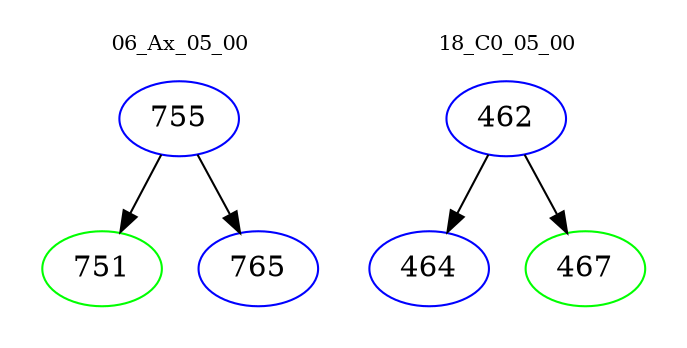 digraph{
subgraph cluster_0 {
color = white
label = "06_Ax_05_00";
fontsize=10;
T0_755 [label="755", color="blue"]
T0_755 -> T0_751 [color="black"]
T0_751 [label="751", color="green"]
T0_755 -> T0_765 [color="black"]
T0_765 [label="765", color="blue"]
}
subgraph cluster_1 {
color = white
label = "18_C0_05_00";
fontsize=10;
T1_462 [label="462", color="blue"]
T1_462 -> T1_464 [color="black"]
T1_464 [label="464", color="blue"]
T1_462 -> T1_467 [color="black"]
T1_467 [label="467", color="green"]
}
}
